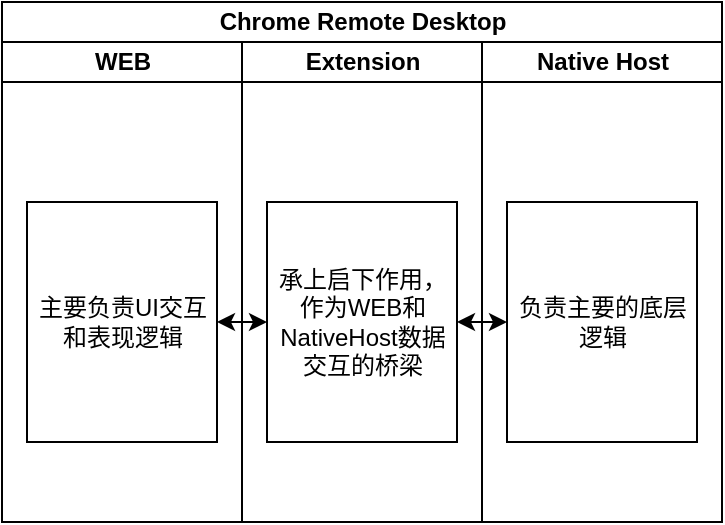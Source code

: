 <mxfile version="12.9.5" type="github">
  <diagram id="SbGMkIWL9aFoVgGHBD6R" name="第 1 页">
    <mxGraphModel dx="782" dy="1606" grid="1" gridSize="10" guides="1" tooltips="1" connect="1" arrows="1" fold="1" page="1" pageScale="1" pageWidth="827" pageHeight="1169" math="0" shadow="0">
      <root>
        <mxCell id="0" />
        <mxCell id="1" parent="0" />
        <mxCell id="ARVyD9SuzAaGCwT--6MW-1" value="Chrome Remote Desktop" style="swimlane;html=1;childLayout=stackLayout;resizeParent=1;resizeParentMax=0;startSize=20;" vertex="1" parent="1">
          <mxGeometry x="90" y="-10" width="360" height="260" as="geometry" />
        </mxCell>
        <mxCell id="ARVyD9SuzAaGCwT--6MW-2" value="WEB" style="swimlane;html=1;startSize=20;" vertex="1" parent="ARVyD9SuzAaGCwT--6MW-1">
          <mxGeometry y="20" width="120" height="240" as="geometry" />
        </mxCell>
        <mxCell id="ARVyD9SuzAaGCwT--6MW-6" value="主要负责UI交互和表现逻辑" style="rounded=0;whiteSpace=wrap;html=1;" vertex="1" parent="ARVyD9SuzAaGCwT--6MW-2">
          <mxGeometry x="12.5" y="80" width="95" height="120" as="geometry" />
        </mxCell>
        <mxCell id="ARVyD9SuzAaGCwT--6MW-3" value="Extension" style="swimlane;html=1;startSize=20;" vertex="1" parent="ARVyD9SuzAaGCwT--6MW-1">
          <mxGeometry x="120" y="20" width="120" height="240" as="geometry" />
        </mxCell>
        <mxCell id="ARVyD9SuzAaGCwT--6MW-7" value="承上启下作用，作为WEB和NativeHost数据交互的桥梁" style="rounded=0;whiteSpace=wrap;html=1;" vertex="1" parent="ARVyD9SuzAaGCwT--6MW-3">
          <mxGeometry x="12.5" y="80" width="95" height="120" as="geometry" />
        </mxCell>
        <mxCell id="ARVyD9SuzAaGCwT--6MW-4" value="Native Host" style="swimlane;html=1;startSize=20;" vertex="1" parent="ARVyD9SuzAaGCwT--6MW-1">
          <mxGeometry x="240" y="20" width="120" height="240" as="geometry" />
        </mxCell>
        <mxCell id="ARVyD9SuzAaGCwT--6MW-8" value="负责主要的底层逻辑" style="rounded=0;whiteSpace=wrap;html=1;" vertex="1" parent="ARVyD9SuzAaGCwT--6MW-4">
          <mxGeometry x="12.5" y="80" width="95" height="120" as="geometry" />
        </mxCell>
        <mxCell id="ARVyD9SuzAaGCwT--6MW-10" style="edgeStyle=orthogonalEdgeStyle;rounded=0;orthogonalLoop=1;jettySize=auto;html=1;exitX=1;exitY=0.5;exitDx=0;exitDy=0;entryX=0;entryY=0.5;entryDx=0;entryDy=0;startArrow=classic;startFill=1;" edge="1" parent="ARVyD9SuzAaGCwT--6MW-1" source="ARVyD9SuzAaGCwT--6MW-6" target="ARVyD9SuzAaGCwT--6MW-7">
          <mxGeometry relative="1" as="geometry" />
        </mxCell>
        <mxCell id="ARVyD9SuzAaGCwT--6MW-14" style="edgeStyle=orthogonalEdgeStyle;rounded=0;orthogonalLoop=1;jettySize=auto;html=1;exitX=1;exitY=0.5;exitDx=0;exitDy=0;entryX=0;entryY=0.5;entryDx=0;entryDy=0;startArrow=classic;startFill=1;" edge="1" parent="ARVyD9SuzAaGCwT--6MW-1" source="ARVyD9SuzAaGCwT--6MW-7" target="ARVyD9SuzAaGCwT--6MW-8">
          <mxGeometry relative="1" as="geometry" />
        </mxCell>
      </root>
    </mxGraphModel>
  </diagram>
</mxfile>
